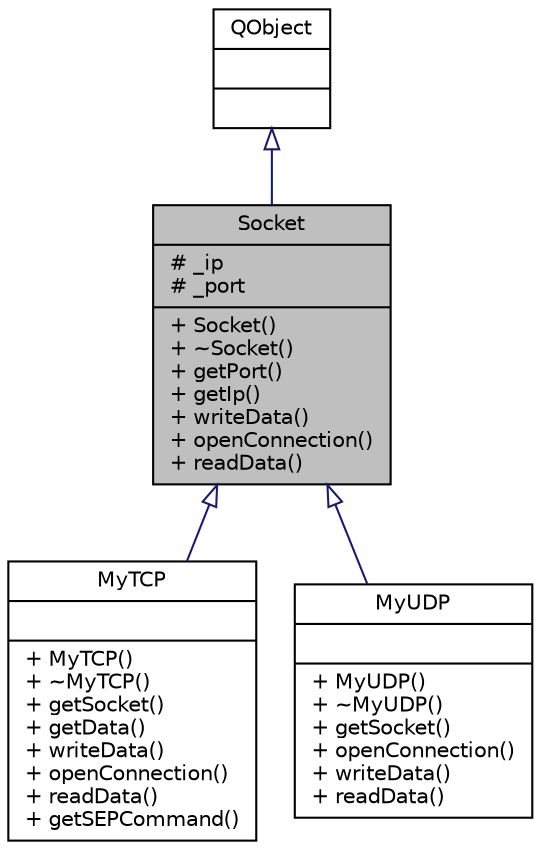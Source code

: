 digraph "Socket"
{
 // LATEX_PDF_SIZE
  edge [fontname="Helvetica",fontsize="10",labelfontname="Helvetica",labelfontsize="10"];
  node [fontname="Helvetica",fontsize="10",shape=record];
  Node1 [label="{Socket\n|# _ip\l# _port\l|+ Socket()\l+ ~Socket()\l+ getPort()\l+ getIp()\l+ writeData()\l+ openConnection()\l+ readData()\l}",height=0.2,width=0.4,color="black", fillcolor="grey75", style="filled", fontcolor="black",tooltip=" "];
  Node2 -> Node1 [dir="back",color="midnightblue",fontsize="10",style="solid",arrowtail="onormal"];
  Node2 [label="{QObject\n||}",height=0.2,width=0.4,color="black", fillcolor="white", style="filled",URL="$classQObject.html",tooltip=" "];
  Node1 -> Node3 [dir="back",color="midnightblue",fontsize="10",style="solid",arrowtail="onormal"];
  Node3 [label="{MyTCP\n||+ MyTCP()\l+ ~MyTCP()\l+ getSocket()\l+ getData()\l+ writeData()\l+ openConnection()\l+ readData()\l+ getSEPCommand()\l}",height=0.2,width=0.4,color="black", fillcolor="white", style="filled",URL="$classMyTCP.html",tooltip=" "];
  Node1 -> Node4 [dir="back",color="midnightblue",fontsize="10",style="solid",arrowtail="onormal"];
  Node4 [label="{MyUDP\n||+ MyUDP()\l+ ~MyUDP()\l+ getSocket()\l+ openConnection()\l+ writeData()\l+ readData()\l}",height=0.2,width=0.4,color="black", fillcolor="white", style="filled",URL="$classMyUDP.html",tooltip=" "];
}
